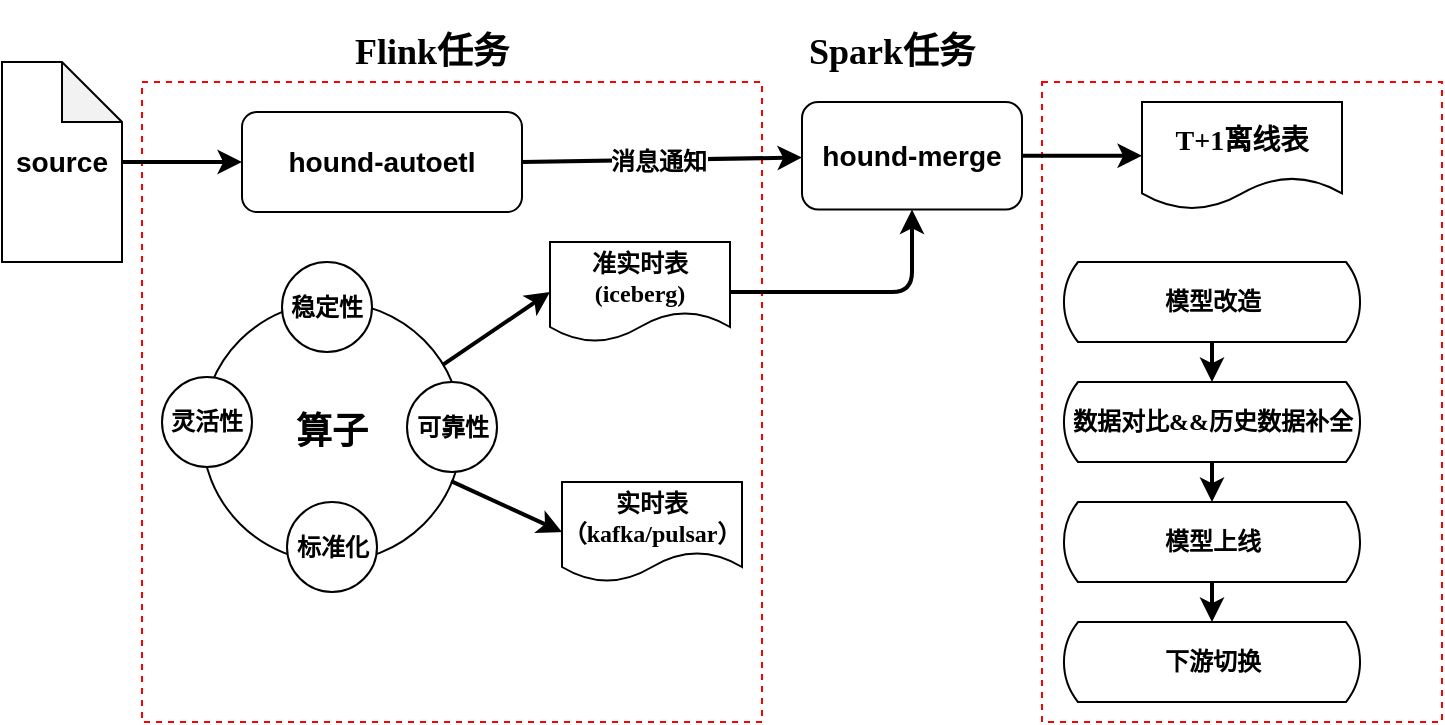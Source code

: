 <mxfile version="16.6.3" type="github">
  <diagram id="nQHFIvQ6dZqCZj452bg0" name="第 1 页">
    <mxGraphModel dx="1267" dy="532" grid="1" gridSize="10" guides="1" tooltips="1" connect="1" arrows="1" fold="1" page="1" pageScale="1" pageWidth="827" pageHeight="1169" math="0" shadow="0">
      <root>
        <mxCell id="0" />
        <mxCell id="1" parent="0" />
        <mxCell id="ZaKkyevfAZTXTg-qhni0-72" value="" style="rounded=0;whiteSpace=wrap;html=1;sketch=0;fontFamily=Times New Roman;fontSize=12;dashed=1;strokeColor=#FF0000;" vertex="1" parent="1">
          <mxGeometry x="120" y="150" width="310" height="320" as="geometry" />
        </mxCell>
        <mxCell id="ZaKkyevfAZTXTg-qhni0-107" value="&lt;h2&gt;算子&lt;/h2&gt;" style="ellipse;whiteSpace=wrap;html=1;aspect=fixed;sketch=0;fontFamily=Times New Roman;fontSize=12;" vertex="1" parent="1">
          <mxGeometry x="150" y="260" width="130" height="130" as="geometry" />
        </mxCell>
        <mxCell id="ZaKkyevfAZTXTg-qhni0-77" value="" style="rounded=0;whiteSpace=wrap;html=1;sketch=0;fontFamily=Times New Roman;fontSize=12;dashed=1;strokeColor=#FF0000;" vertex="1" parent="1">
          <mxGeometry x="570" y="150" width="200" height="320" as="geometry" />
        </mxCell>
        <mxCell id="ZaKkyevfAZTXTg-qhni0-14" style="edgeStyle=orthogonalEdgeStyle;rounded=0;orthogonalLoop=1;jettySize=auto;html=1;entryX=0;entryY=0.5;entryDx=0;entryDy=0;strokeWidth=2;" edge="1" parent="1" source="ZaKkyevfAZTXTg-qhni0-7" target="ZaKkyevfAZTXTg-qhni0-13">
          <mxGeometry relative="1" as="geometry" />
        </mxCell>
        <mxCell id="ZaKkyevfAZTXTg-qhni0-7" value="&lt;h3&gt;source&lt;/h3&gt;" style="shape=note;whiteSpace=wrap;html=1;backgroundOutline=1;darkOpacity=0.05;" vertex="1" parent="1">
          <mxGeometry x="50" y="140" width="60" height="100" as="geometry" />
        </mxCell>
        <mxCell id="ZaKkyevfAZTXTg-qhni0-13" value="&lt;h3&gt;hound-autoetl&lt;/h3&gt;" style="rounded=1;whiteSpace=wrap;html=1;" vertex="1" parent="1">
          <mxGeometry x="170" y="165" width="140" height="50" as="geometry" />
        </mxCell>
        <mxCell id="ZaKkyevfAZTXTg-qhni0-104" style="edgeStyle=orthogonalEdgeStyle;rounded=1;orthogonalLoop=1;jettySize=auto;html=1;exitX=1;exitY=0.5;exitDx=0;exitDy=0;fontFamily=Times New Roman;fontSize=12;strokeWidth=2;" edge="1" parent="1" source="ZaKkyevfAZTXTg-qhni0-15" target="ZaKkyevfAZTXTg-qhni0-48">
          <mxGeometry relative="1" as="geometry" />
        </mxCell>
        <mxCell id="ZaKkyevfAZTXTg-qhni0-15" value="&lt;h3&gt;hound-merge&lt;/h3&gt;" style="rounded=1;whiteSpace=wrap;html=1;" vertex="1" parent="1">
          <mxGeometry x="450" y="160" width="110" height="53.75" as="geometry" />
        </mxCell>
        <mxCell id="ZaKkyevfAZTXTg-qhni0-31" value="" style="endArrow=classic;html=1;rounded=0;strokeWidth=2;exitX=1;exitY=0.5;exitDx=0;exitDy=0;" edge="1" parent="1" source="ZaKkyevfAZTXTg-qhni0-13" target="ZaKkyevfAZTXTg-qhni0-15">
          <mxGeometry relative="1" as="geometry">
            <mxPoint x="360" y="189.5" as="sourcePoint" />
            <mxPoint x="450" y="190" as="targetPoint" />
          </mxGeometry>
        </mxCell>
        <mxCell id="ZaKkyevfAZTXTg-qhni0-32" value="&lt;h2 style=&quot;font-size: 12px;&quot;&gt;&lt;font face=&quot;Times New Roman&quot; style=&quot;font-size: 12px;&quot;&gt;消息通知&lt;/font&gt;&lt;/h2&gt;" style="edgeLabel;resizable=0;html=1;align=center;verticalAlign=middle;dashed=1;sketch=1;fontSize=12;" connectable="0" vertex="1" parent="ZaKkyevfAZTXTg-qhni0-31">
          <mxGeometry relative="1" as="geometry">
            <mxPoint x="-2" y="1" as="offset" />
          </mxGeometry>
        </mxCell>
        <mxCell id="ZaKkyevfAZTXTg-qhni0-36" value="&lt;h2&gt;Flink任务&lt;/h2&gt;" style="text;html=1;strokeColor=none;fillColor=none;align=center;verticalAlign=middle;whiteSpace=wrap;rounded=0;sketch=0;fontFamily=Times New Roman;" vertex="1" parent="1">
          <mxGeometry x="220" y="120" width="90" height="30" as="geometry" />
        </mxCell>
        <mxCell id="ZaKkyevfAZTXTg-qhni0-37" value="&lt;h2&gt;Spark任务&lt;/h2&gt;" style="text;html=1;strokeColor=none;fillColor=none;align=center;verticalAlign=middle;whiteSpace=wrap;rounded=0;sketch=0;fontFamily=Times New Roman;" vertex="1" parent="1">
          <mxGeometry x="450" y="120" width="90" height="30" as="geometry" />
        </mxCell>
        <mxCell id="ZaKkyevfAZTXTg-qhni0-46" value="&lt;h4&gt;&lt;span&gt;实时表（kafka/pulsar）&lt;/span&gt;&lt;/h4&gt;" style="shape=document;whiteSpace=wrap;html=1;boundedLbl=1;sketch=0;fontFamily=Times New Roman;fontSize=12;" vertex="1" parent="1">
          <mxGeometry x="330" y="350" width="90" height="50" as="geometry" />
        </mxCell>
        <mxCell id="ZaKkyevfAZTXTg-qhni0-48" value="&lt;h3&gt;T+1离线表&lt;/h3&gt;" style="shape=document;whiteSpace=wrap;html=1;boundedLbl=1;sketch=0;fontFamily=Times New Roman;fontSize=12;" vertex="1" parent="1">
          <mxGeometry x="620" y="160" width="100" height="53.75" as="geometry" />
        </mxCell>
        <mxCell id="ZaKkyevfAZTXTg-qhni0-55" style="edgeStyle=orthogonalEdgeStyle;rounded=1;orthogonalLoop=1;jettySize=auto;html=1;exitX=1;exitY=0.5;exitDx=0;exitDy=0;entryX=0.5;entryY=1;entryDx=0;entryDy=0;fontFamily=Times New Roman;fontSize=12;strokeWidth=2;" edge="1" parent="1" source="ZaKkyevfAZTXTg-qhni0-54" target="ZaKkyevfAZTXTg-qhni0-15">
          <mxGeometry relative="1" as="geometry" />
        </mxCell>
        <mxCell id="ZaKkyevfAZTXTg-qhni0-54" value="&lt;h4&gt;&lt;span&gt;准实时表(iceberg)&lt;/span&gt;&lt;/h4&gt;" style="shape=document;whiteSpace=wrap;html=1;boundedLbl=1;sketch=0;fontFamily=Times New Roman;fontSize=12;" vertex="1" parent="1">
          <mxGeometry x="324" y="230" width="90" height="50" as="geometry" />
        </mxCell>
        <mxCell id="ZaKkyevfAZTXTg-qhni0-59" value="" style="endArrow=classic;html=1;rounded=1;fontFamily=Times New Roman;fontSize=12;strokeWidth=2;exitX=0.926;exitY=0.242;exitDx=0;exitDy=0;exitPerimeter=0;entryX=0;entryY=0.5;entryDx=0;entryDy=0;" edge="1" parent="1" source="ZaKkyevfAZTXTg-qhni0-107" target="ZaKkyevfAZTXTg-qhni0-54">
          <mxGeometry width="50" height="50" relative="1" as="geometry">
            <mxPoint x="253.01" y="311" as="sourcePoint" />
            <mxPoint x="290" y="280" as="targetPoint" />
          </mxGeometry>
        </mxCell>
        <mxCell id="ZaKkyevfAZTXTg-qhni0-61" value="" style="endArrow=classic;html=1;rounded=1;fontFamily=Times New Roman;fontSize=12;strokeWidth=2;exitX=0.958;exitY=0.689;exitDx=0;exitDy=0;exitPerimeter=0;entryX=0;entryY=0.5;entryDx=0;entryDy=0;" edge="1" parent="1" source="ZaKkyevfAZTXTg-qhni0-107" target="ZaKkyevfAZTXTg-qhni0-46">
          <mxGeometry width="50" height="50" relative="1" as="geometry">
            <mxPoint x="250" y="339.98" as="sourcePoint" />
            <mxPoint x="280" y="360" as="targetPoint" />
          </mxGeometry>
        </mxCell>
        <mxCell id="ZaKkyevfAZTXTg-qhni0-88" style="edgeStyle=orthogonalEdgeStyle;rounded=1;orthogonalLoop=1;jettySize=auto;html=1;exitX=0.5;exitY=1;exitDx=0;exitDy=0;exitPerimeter=0;entryX=0.5;entryY=0;entryDx=0;entryDy=0;entryPerimeter=0;fontFamily=Times New Roman;fontSize=12;strokeWidth=2;" edge="1" parent="1" source="ZaKkyevfAZTXTg-qhni0-85" target="ZaKkyevfAZTXTg-qhni0-87">
          <mxGeometry relative="1" as="geometry" />
        </mxCell>
        <mxCell id="ZaKkyevfAZTXTg-qhni0-85" value="&lt;h4&gt;模型改造&lt;/h4&gt;" style="html=1;dashed=0;whitespace=wrap;shape=mxgraph.dfd.loop;sketch=0;fontFamily=Times New Roman;fontSize=12;" vertex="1" parent="1">
          <mxGeometry x="580" y="240" width="150" height="40" as="geometry" />
        </mxCell>
        <mxCell id="ZaKkyevfAZTXTg-qhni0-90" style="edgeStyle=orthogonalEdgeStyle;rounded=1;orthogonalLoop=1;jettySize=auto;html=1;exitX=0.5;exitY=1;exitDx=0;exitDy=0;exitPerimeter=0;fontFamily=Times New Roman;fontSize=12;strokeWidth=2;" edge="1" parent="1" source="ZaKkyevfAZTXTg-qhni0-87" target="ZaKkyevfAZTXTg-qhni0-89">
          <mxGeometry relative="1" as="geometry" />
        </mxCell>
        <mxCell id="ZaKkyevfAZTXTg-qhni0-87" value="&lt;h4&gt;数据对比&amp;amp;&amp;amp;历史数据补全&lt;/h4&gt;" style="html=1;dashed=0;whitespace=wrap;shape=mxgraph.dfd.loop;sketch=0;fontFamily=Times New Roman;fontSize=12;" vertex="1" parent="1">
          <mxGeometry x="580" y="300" width="150" height="40" as="geometry" />
        </mxCell>
        <mxCell id="ZaKkyevfAZTXTg-qhni0-100" style="edgeStyle=orthogonalEdgeStyle;rounded=1;orthogonalLoop=1;jettySize=auto;html=1;exitX=0.5;exitY=1;exitDx=0;exitDy=0;exitPerimeter=0;fontFamily=Times New Roman;fontSize=12;strokeWidth=2;" edge="1" parent="1" source="ZaKkyevfAZTXTg-qhni0-89" target="ZaKkyevfAZTXTg-qhni0-99">
          <mxGeometry relative="1" as="geometry" />
        </mxCell>
        <mxCell id="ZaKkyevfAZTXTg-qhni0-89" value="&lt;h4&gt;模型上线&lt;/h4&gt;" style="html=1;dashed=0;whitespace=wrap;shape=mxgraph.dfd.loop;sketch=0;fontFamily=Times New Roman;fontSize=12;" vertex="1" parent="1">
          <mxGeometry x="580" y="360" width="150" height="40" as="geometry" />
        </mxCell>
        <mxCell id="ZaKkyevfAZTXTg-qhni0-99" value="&lt;h4&gt;下游切换&lt;/h4&gt;" style="html=1;dashed=0;whitespace=wrap;shape=mxgraph.dfd.loop;sketch=0;fontFamily=Times New Roman;fontSize=12;" vertex="1" parent="1">
          <mxGeometry x="580" y="420" width="150" height="40" as="geometry" />
        </mxCell>
        <mxCell id="ZaKkyevfAZTXTg-qhni0-105" value="&lt;h4&gt;稳定性&lt;/h4&gt;" style="ellipse;whiteSpace=wrap;html=1;aspect=fixed;sketch=0;fontFamily=Times New Roman;fontSize=12;" vertex="1" parent="1">
          <mxGeometry x="190" y="240" width="45" height="45" as="geometry" />
        </mxCell>
        <mxCell id="ZaKkyevfAZTXTg-qhni0-106" value="&lt;h4&gt;灵活性&lt;/h4&gt;" style="ellipse;whiteSpace=wrap;html=1;aspect=fixed;sketch=0;fontFamily=Times New Roman;fontSize=12;" vertex="1" parent="1">
          <mxGeometry x="130" y="297.5" width="45" height="45" as="geometry" />
        </mxCell>
        <mxCell id="ZaKkyevfAZTXTg-qhni0-109" value="&lt;h4&gt;标准化&lt;/h4&gt;" style="ellipse;whiteSpace=wrap;html=1;aspect=fixed;sketch=0;fontFamily=Times New Roman;fontSize=12;" vertex="1" parent="1">
          <mxGeometry x="192.5" y="360" width="45" height="45" as="geometry" />
        </mxCell>
        <mxCell id="ZaKkyevfAZTXTg-qhni0-110" value="&lt;h4&gt;可靠性&lt;/h4&gt;" style="ellipse;whiteSpace=wrap;html=1;aspect=fixed;sketch=0;fontFamily=Times New Roman;fontSize=12;" vertex="1" parent="1">
          <mxGeometry x="252.5" y="300" width="45" height="45" as="geometry" />
        </mxCell>
      </root>
    </mxGraphModel>
  </diagram>
</mxfile>
